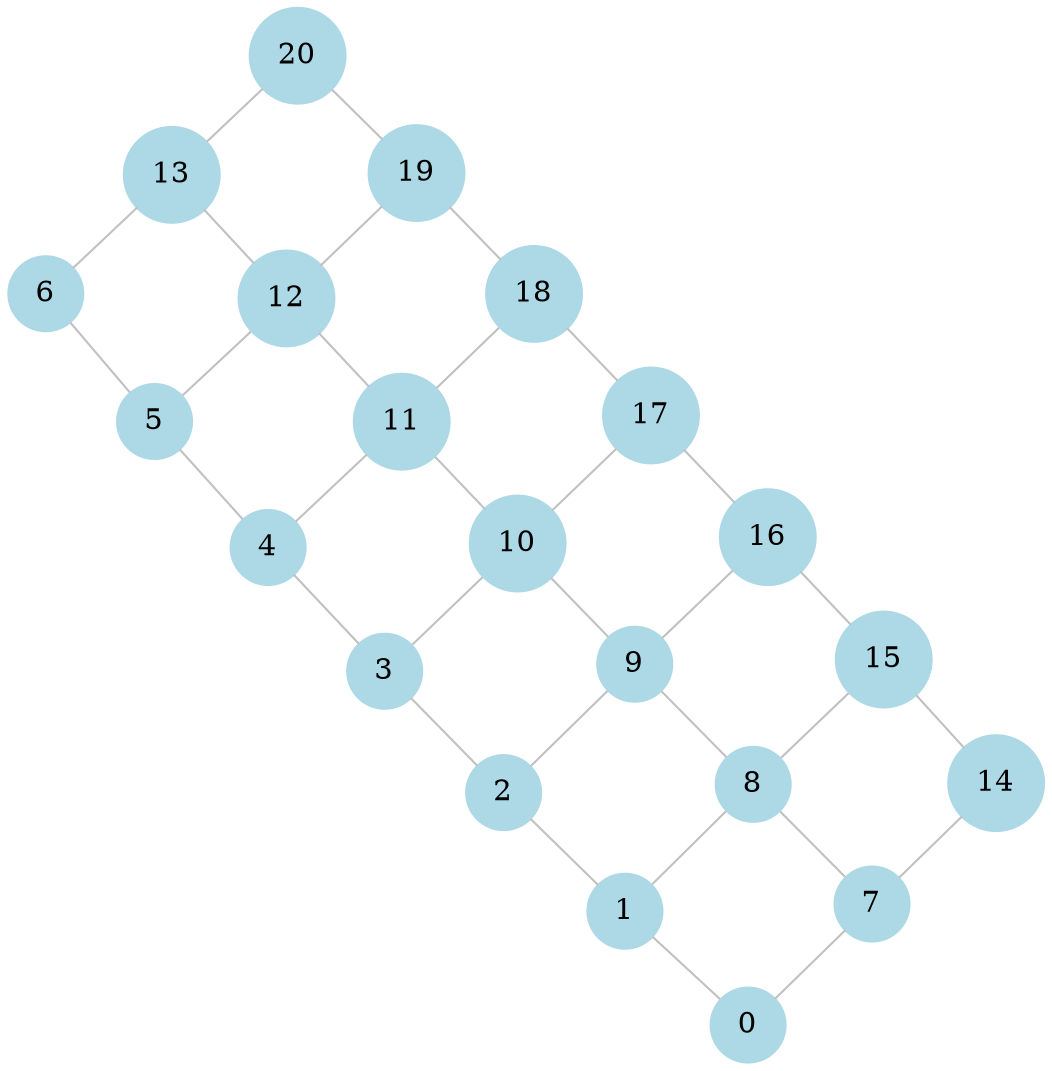 graph G {
graph [layout = neato]
node [shape = circle,
style = filled,
style = filled,
color = lightblue]
edge [color = silver]
0;
1;
2;
3;
4;
5;
6;
7;
8;
9;
10;
11;
12;
13;
14;
15;
16;
17;
18;
19;
20;
0--1 ;
0--7 ;
7--8 ;
7--14 ;
14--15 ;
1--2 ;
1--8 ;
8--9 ;
8--15 ;
15--16 ;
2--3 ;
2--9 ;
9--10 ;
9--16 ;
16--17 ;
3--4 ;
3--10 ;
10--11 ;
10--17 ;
17--18 ;
4--5 ;
4--11 ;
11--12 ;
11--18 ;
18--19 ;
5--6 ;
5--12 ;
12--13 ;
12--19 ;
19--20 ;
6--13 ;
13--20 ;
}

